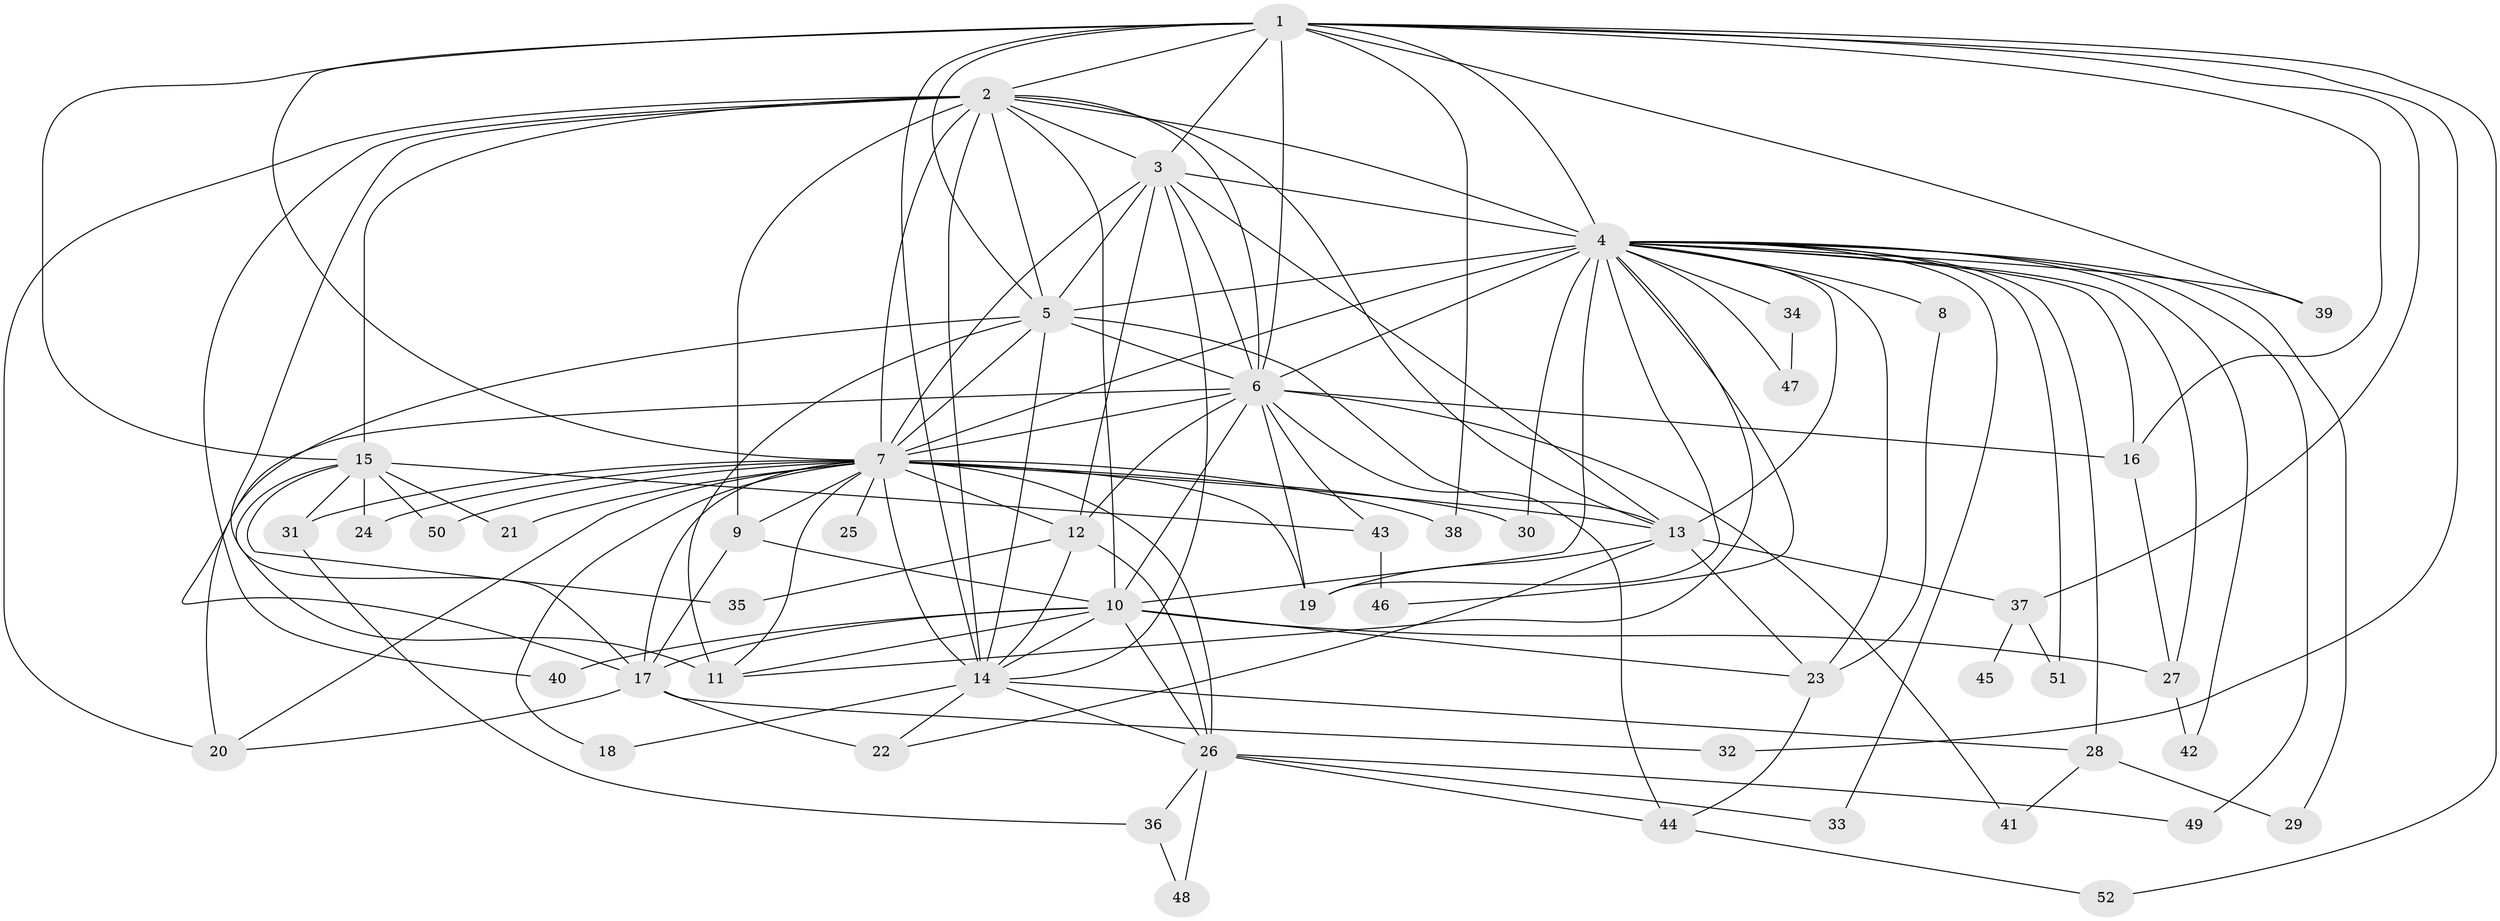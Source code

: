 // original degree distribution, {18: 0.02912621359223301, 22: 0.009708737864077669, 14: 0.009708737864077669, 20: 0.009708737864077669, 23: 0.009708737864077669, 17: 0.009708737864077669, 12: 0.009708737864077669, 33: 0.009708737864077669, 3: 0.13592233009708737, 10: 0.009708737864077669, 7: 0.038834951456310676, 2: 0.5631067961165048, 4: 0.1262135922330097, 5: 0.019417475728155338, 9: 0.009708737864077669}
// Generated by graph-tools (version 1.1) at 2025/34/03/09/25 02:34:54]
// undirected, 52 vertices, 136 edges
graph export_dot {
graph [start="1"]
  node [color=gray90,style=filled];
  1;
  2;
  3;
  4;
  5;
  6;
  7;
  8;
  9;
  10;
  11;
  12;
  13;
  14;
  15;
  16;
  17;
  18;
  19;
  20;
  21;
  22;
  23;
  24;
  25;
  26;
  27;
  28;
  29;
  30;
  31;
  32;
  33;
  34;
  35;
  36;
  37;
  38;
  39;
  40;
  41;
  42;
  43;
  44;
  45;
  46;
  47;
  48;
  49;
  50;
  51;
  52;
  1 -- 2 [weight=2.0];
  1 -- 3 [weight=1.0];
  1 -- 4 [weight=2.0];
  1 -- 5 [weight=3.0];
  1 -- 6 [weight=1.0];
  1 -- 7 [weight=1.0];
  1 -- 14 [weight=1.0];
  1 -- 15 [weight=1.0];
  1 -- 16 [weight=1.0];
  1 -- 32 [weight=1.0];
  1 -- 37 [weight=1.0];
  1 -- 38 [weight=1.0];
  1 -- 39 [weight=1.0];
  1 -- 52 [weight=1.0];
  2 -- 3 [weight=2.0];
  2 -- 4 [weight=4.0];
  2 -- 5 [weight=4.0];
  2 -- 6 [weight=3.0];
  2 -- 7 [weight=2.0];
  2 -- 9 [weight=3.0];
  2 -- 10 [weight=2.0];
  2 -- 11 [weight=1.0];
  2 -- 13 [weight=1.0];
  2 -- 14 [weight=2.0];
  2 -- 15 [weight=2.0];
  2 -- 20 [weight=1.0];
  2 -- 40 [weight=1.0];
  3 -- 4 [weight=2.0];
  3 -- 5 [weight=3.0];
  3 -- 6 [weight=1.0];
  3 -- 7 [weight=2.0];
  3 -- 12 [weight=1.0];
  3 -- 13 [weight=1.0];
  3 -- 14 [weight=1.0];
  4 -- 5 [weight=4.0];
  4 -- 6 [weight=2.0];
  4 -- 7 [weight=2.0];
  4 -- 8 [weight=2.0];
  4 -- 10 [weight=2.0];
  4 -- 11 [weight=1.0];
  4 -- 13 [weight=1.0];
  4 -- 16 [weight=1.0];
  4 -- 19 [weight=1.0];
  4 -- 23 [weight=2.0];
  4 -- 27 [weight=1.0];
  4 -- 28 [weight=1.0];
  4 -- 29 [weight=1.0];
  4 -- 30 [weight=1.0];
  4 -- 33 [weight=1.0];
  4 -- 34 [weight=1.0];
  4 -- 39 [weight=1.0];
  4 -- 42 [weight=1.0];
  4 -- 46 [weight=1.0];
  4 -- 47 [weight=1.0];
  4 -- 49 [weight=1.0];
  4 -- 51 [weight=1.0];
  5 -- 6 [weight=2.0];
  5 -- 7 [weight=2.0];
  5 -- 11 [weight=5.0];
  5 -- 13 [weight=6.0];
  5 -- 14 [weight=1.0];
  5 -- 17 [weight=1.0];
  6 -- 7 [weight=2.0];
  6 -- 10 [weight=1.0];
  6 -- 12 [weight=1.0];
  6 -- 16 [weight=1.0];
  6 -- 19 [weight=1.0];
  6 -- 20 [weight=1.0];
  6 -- 41 [weight=1.0];
  6 -- 43 [weight=1.0];
  6 -- 44 [weight=1.0];
  7 -- 9 [weight=1.0];
  7 -- 11 [weight=2.0];
  7 -- 12 [weight=1.0];
  7 -- 13 [weight=1.0];
  7 -- 14 [weight=2.0];
  7 -- 17 [weight=1.0];
  7 -- 18 [weight=1.0];
  7 -- 19 [weight=1.0];
  7 -- 20 [weight=1.0];
  7 -- 21 [weight=1.0];
  7 -- 24 [weight=1.0];
  7 -- 25 [weight=1.0];
  7 -- 26 [weight=1.0];
  7 -- 30 [weight=2.0];
  7 -- 31 [weight=1.0];
  7 -- 38 [weight=2.0];
  7 -- 50 [weight=1.0];
  8 -- 23 [weight=1.0];
  9 -- 10 [weight=6.0];
  9 -- 17 [weight=1.0];
  10 -- 11 [weight=1.0];
  10 -- 14 [weight=1.0];
  10 -- 17 [weight=1.0];
  10 -- 23 [weight=1.0];
  10 -- 26 [weight=1.0];
  10 -- 27 [weight=1.0];
  10 -- 40 [weight=1.0];
  12 -- 14 [weight=1.0];
  12 -- 26 [weight=1.0];
  12 -- 35 [weight=1.0];
  13 -- 19 [weight=1.0];
  13 -- 22 [weight=1.0];
  13 -- 23 [weight=1.0];
  13 -- 37 [weight=1.0];
  14 -- 18 [weight=1.0];
  14 -- 22 [weight=1.0];
  14 -- 26 [weight=1.0];
  14 -- 28 [weight=1.0];
  15 -- 17 [weight=1.0];
  15 -- 21 [weight=1.0];
  15 -- 24 [weight=1.0];
  15 -- 31 [weight=1.0];
  15 -- 35 [weight=1.0];
  15 -- 43 [weight=1.0];
  15 -- 50 [weight=1.0];
  16 -- 27 [weight=1.0];
  17 -- 20 [weight=1.0];
  17 -- 22 [weight=2.0];
  17 -- 32 [weight=1.0];
  23 -- 44 [weight=1.0];
  26 -- 33 [weight=1.0];
  26 -- 36 [weight=1.0];
  26 -- 44 [weight=1.0];
  26 -- 48 [weight=1.0];
  26 -- 49 [weight=1.0];
  27 -- 42 [weight=1.0];
  28 -- 29 [weight=1.0];
  28 -- 41 [weight=1.0];
  31 -- 36 [weight=1.0];
  34 -- 47 [weight=1.0];
  36 -- 48 [weight=1.0];
  37 -- 45 [weight=1.0];
  37 -- 51 [weight=1.0];
  43 -- 46 [weight=1.0];
  44 -- 52 [weight=1.0];
}
